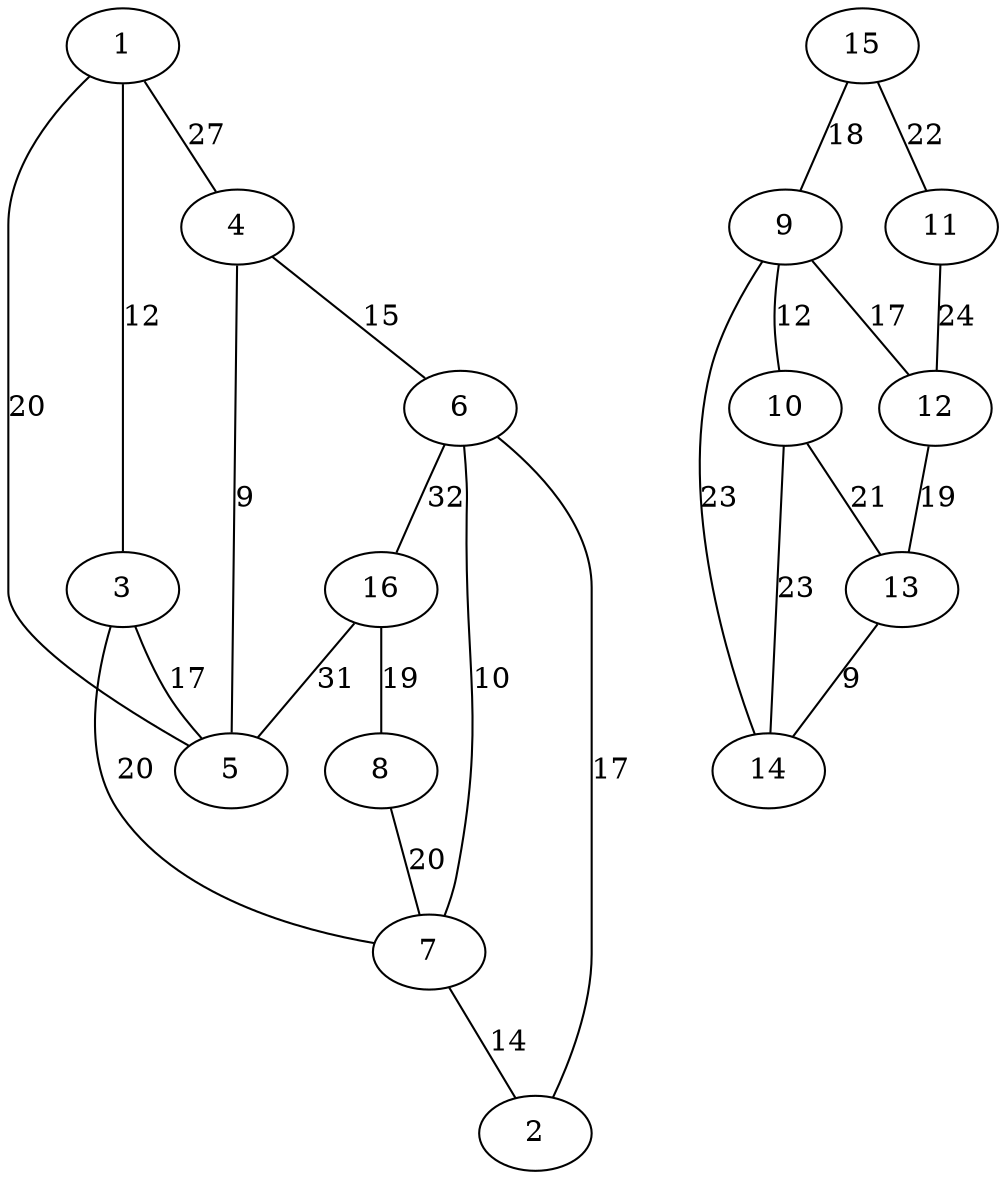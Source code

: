 

graph {
    1 -- 3 [label="12"];
    1 -- 4 [label="27"];
    1 -- 5 [label="20"];
    3 -- 5 [label="17"];
    4 -- 5 [label="9"];
    4 -- 6 [label="15"];
    6 -- 7 [label="10"];
    3 -- 7 [label="20"];
    7 -- 2 [label="14"];
    6 -- 2 [label="17"];
    6 -- 16 [label="32"];
    16 -- 8 [label="19"];
    16 -- 5 [label="31"];
    8 -- 7 [label="20"];
    15 -- 9 [label="18"];
    15 -- 11 [label="22"];
    11 -- 12 [label="24"];
    9 -- 10 [label="12"];
    9 -- 12 [label="17"];
    9 -- 14 [label="23"];
    12 -- 13 [label="19"];
    10 -- 13 [label="21"];
    10 -- 14 [label="23"];
    13 -- 14 [label="9"];
}